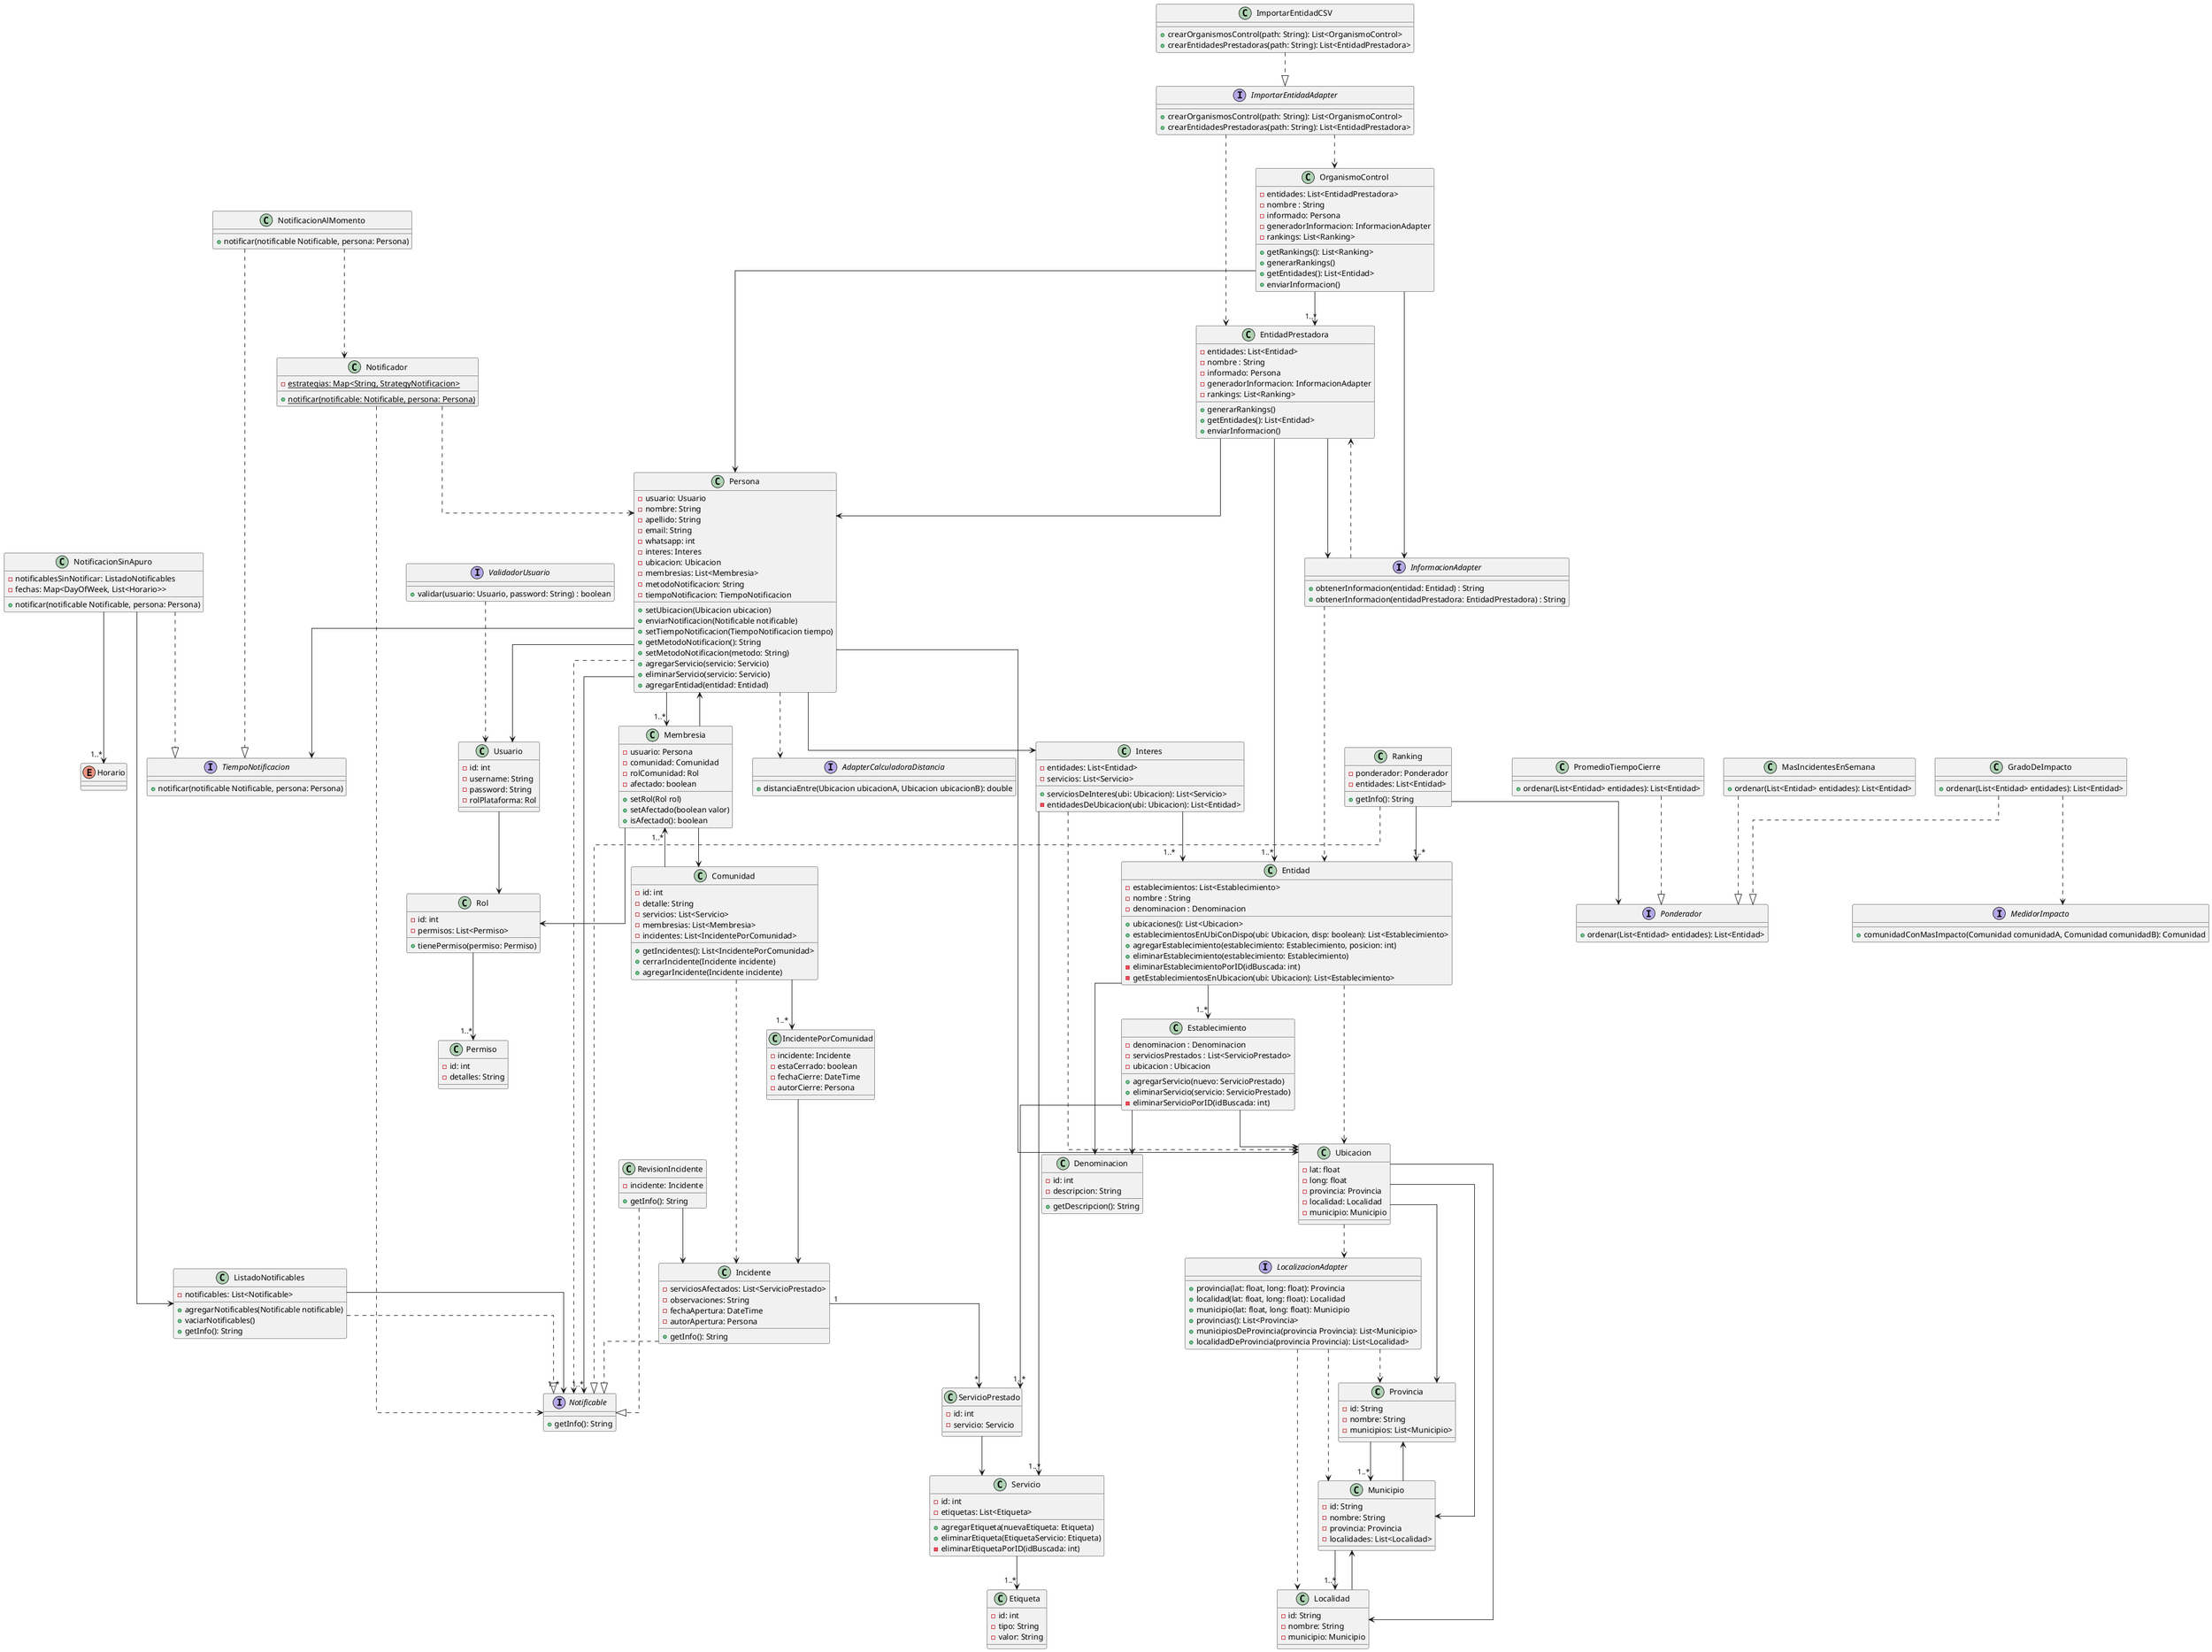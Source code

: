 @startuml
skinparam linetype ortho


Provincia --> "1..*" Municipio
Municipio --> "1..*" Localidad
Localidad --> Municipio
Municipio --> Provincia

class Provincia{
    -id: String
    -nombre: String
    -municipios: List<Municipio>
}

class Municipio{
    -id: String
    -nombre: String
    -provincia: Provincia
    -localidades: List<Localidad>
}

class Localidad{
    -id: String
    -nombre: String
    -municipio: Municipio
}

class Usuario{
    -id: int
    -username: String
    -password: String
    -rolPlataforma: Rol
}



class Interes{
    -entidades: List<Entidad>
    -servicios: List<Servicio> 

    +serviciosDeInteres(ubi: Ubicacion): List<Servicio>
    -entidadesDeUbicacion(ubi: Ubicacion): List<Entidad>
}

Interes ..> Ubicacion
Persona --> Interes
Persona ..> Notificable

class Persona{
    -usuario: Usuario
    -nombre: String
    -apellido: String
    -email: String
    -whatsapp: int
    -interes: Interes
    -ubicacion: Ubicacion
    -membresias: List<Membresia>   
    -metodoNotificacion: String
    -tiempoNotificacion: TiempoNotificacion

    +setUbicacion(Ubicacion ubicacion)
    +enviarNotificacion(Notificable notificable)
    +setTiempoNotificacion(TiempoNotificacion tiempo)
    +getMetodoNotificacion(): String
    +setMetodoNotificacion(metodo: String)
    +agregarServicio(servicio: Servicio)
    +eliminarServicio(servicio: Servicio)
    +agregarEntidad(entidad: Entidad)
}
Persona-->"1..*" Notificable
Persona --> TiempoNotificacion
Persona ..> AdapterCalculadoraDistancia

interface AdapterCalculadoraDistancia {
    +distanciaEntre(Ubicacion ubicacionA, Ubicacion ubicacionB): double
}

interface TiempoNotificacion{
    +notificar(notificable Notificable, persona: Persona)
}

NotificacionSinApuro --> "1..*" Horario

enum Horario{
}

class NotificacionSinApuro{
    -notificablesSinNotificar: ListadoNotificables
    -fechas: Map<DayOfWeek, List<Horario>>

    +notificar(notificable Notificable, persona: Persona)
}

class NotificacionAlMomento{
    +notificar(notificable Notificable, persona: Persona)
}

class ListadoNotificables{
    -notificables: List<Notificable>

    +agregarNotificables(Notificable notificable)
    +vaciarNotificables()
    +getInfo(): String
}

ListadoNotificables --> "1..*" Notificable
ListadoNotificables ..|> Notificable

NotificacionSinApuro ..|> TiempoNotificacion
NotificacionSinApuro --> ListadoNotificables
NotificacionAlMomento ..|> TiempoNotificacion
NotificacionAlMomento ..> Notificador

class Comunidad{
    - id: int
    - detalle: String
    - servicios: List<Servicio>
    - membresias: List<Membresia>
    - incidentes: List<IncidentePorComunidad>
    
    + getIncidentes(): List<IncidentePorComunidad>
    + cerrarIncidente(Incidente incidente)
    + agregarIncidente(Incidente incidente)
}
Comunidad --> "1..*" IncidentePorComunidad
Comunidad ..> Incidente

class Membresia{
    -usuario: Persona
    -comunidad: Comunidad
    -rolComunidad: Rol
    -afectado: boolean

    +setRol(Rol rol)
    +setAfectado(boolean valor)
    +isAfectado(): boolean
}
Membresia --> Persona
Membresia --> Comunidad
Comunidad --> "1..*" Membresia
Persona --> "1..*" Membresia

Usuario-->Rol


class Rol{
    -id: int
    -permisos: List<Permiso>

    +tienePermiso(permiso: Permiso)
}
class Permiso{
    -id: int
    -detalles: String
}
Membresia --> Rol
Rol --> "1..*" Permiso


interface LocalizacionAdapter{
    + provincia(lat: float, long: float): Provincia
    + localidad(lat: float, long: float): Localidad
    + municipio(lat: float, long: float): Municipio
    + provincias(): List<Provincia>
    + municipiosDeProvincia(provincia Provincia): List<Municipio>
    + localidadDeProvincia(provincia Provincia): List<Localidad>
}
LocalizacionAdapter ..> Provincia
LocalizacionAdapter ..> Localidad
LocalizacionAdapter ..> Municipio

Ubicacion ..> LocalizacionAdapter

class EntidadPrestadora{
    - entidades: List<Entidad>
    - nombre : String
    - informado: Persona
    - generadorInformacion: InformacionAdapter
    - rankings: List<Ranking>

    +generarRankings()
    +getEntidades(): List<Entidad>
    +enviarInformacion()
}

class OrganismoControl{
    - entidades: List<EntidadPrestadora>
    - nombre : String
    - informado: Persona
    - generadorInformacion: InformacionAdapter
    - rankings: List<Ranking>

    +getRankings(): List<Ranking>
    +generarRankings()
    +getEntidades(): List<Entidad>
    +enviarInformacion()
}

class Entidad{    
    - establecimientos: List<Establecimiento>
    - nombre : String
    - denominacion : Denominacion
   
    +ubicaciones(): List<Ubicacion>
    +establecimientosEnUbiConDispo(ubi: Ubicacion, disp: boolean): List<Establecimiento>
    +agregarEstablecimiento(establecimiento: Establecimiento, posicion: int)
    +eliminarEstablecimiento(establecimiento: Establecimiento)
    -eliminarEstablecimientoPorID(idBuscada: int)
    -getEstablecimientosEnUbicacion(ubi: Ubicacion): List<Establecimiento>
}

Entidad ..> Ubicacion

OrganismoControl -->"1..*" EntidadPrestadora
EntidadPrestadora -->"1..*" Entidad
OrganismoControl --> Persona
EntidadPrestadora --> Persona
OrganismoControl-->InformacionAdapter
EntidadPrestadora-->InformacionAdapter
InformacionAdapter..>Entidad
InformacionAdapter..>EntidadPrestadora
Establecimiento --> Denominacion
Entidad --> Denominacion

class Denominacion{
    - id: int
    - descripcion: String

    + getDescripcion(): String
}

class Establecimiento{
    - denominacion : Denominacion
    - serviciosPrestados : List<ServicioPrestado>
    - ubicacion : Ubicacion

    + agregarServicio(nuevo: ServicioPrestado)
    + eliminarServicio(servicio: ServicioPrestado)
    - eliminarServicioPorID(idBuscada: int)
}

class ServicioPrestado{
    -id: int
    -servicio: Servicio
}

interface InformacionAdapter{
    + obtenerInformacion(entidad: Entidad) : String
    + obtenerInformacion(entidadPrestadora: EntidadPrestadora) : String
}

class Servicio{
    - id: int
    - etiquetas: List<Etiqueta>

    + agregarEtiqueta(nuevaEtiqueta: Etiqueta)
    + eliminarEtiqueta(EtiquetaServicio: Etiqueta)
    - eliminarEtiquetaPorID(idBuscada: int)

}

class Ubicacion{
    -lat: float
    -long: float
    -provincia: Provincia
    -localidad: Localidad
    -municipio: Municipio
}

Ubicacion --> Provincia
Ubicacion --> Localidad
Ubicacion --> Municipio

class Etiqueta{
    -id: int
    -tipo: String
    -valor: String
}

class RevisionIncidente{
    -incidente: Incidente

    +getInfo(): String
}

RevisionIncidente --> Incidente
RevisionIncidente ..|> Notificable

interface Notificable{
    +getInfo(): String
}

class Ranking{
    -ponderador: Ponderador
    -entidades: List<Entidad>

    +getInfo(): String
}

interface Ponderador{
    +ordenar(List<Entidad> entidades): List<Entidad>
}

class PromedioTiempoCierre{
    +ordenar(List<Entidad> entidades): List<Entidad>
}

class MasIncidentesEnSemana{
    +ordenar(List<Entidad> entidades): List<Entidad>
}

class GradoDeImpacto{
    +ordenar(List<Entidad> entidades): List<Entidad>
}

GradoDeImpacto ..> MedidorImpacto

interface MedidorImpacto{
    +comunidadConMasImpacto(Comunidad comunidadA, Comunidad comunidadB): Comunidad
}

PromedioTiempoCierre ..|> Ponderador
MasIncidentesEnSemana ..|> Ponderador
GradoDeImpacto ..|> Ponderador

Ranking --> Ponderador
Ranking --> "1..*" Entidad

class IncidentePorComunidad {
    - incidente: Incidente
    - estaCerrado: boolean
    - fechaCierre: DateTime
    - autorCierre: Persona
}
IncidentePorComunidad ---> Incidente

class Incidente{
    - serviciosAfectados: List<ServicioPrestado>
    - observaciones: String
    - fechaApertura: DateTime
    - autorApertura: Persona
    +getInfo(): String
}
Incidente ..|> Notificable
Incidente "1" --> "*" ServicioPrestado

Ranking ..|> Notificable


Notificador ..> Persona
Notificador ..> Notificable

class Notificador{
    {static}-estrategias: Map<String, StrategyNotificacion>
    {static}+notificar(notificable: Notificable, persona: Persona)
}

/'  RELACIONES  '/


Establecimiento --> "1..*" ServicioPrestado

ServicioPrestado --> Servicio
Servicio --> "1..*" Etiqueta

Entidad --> "1..*" Establecimiento

Establecimiento --> Ubicacion

Persona --> Usuario
Persona --> Ubicacion
Interes --> "1..*" Servicio
Interes --> "1..*" Entidad

ImportarEntidadAdapter ..> OrganismoControl
ImportarEntidadAdapter ..> EntidadPrestadora

interface ImportarEntidadAdapter{
    + crearOrganismosControl(path: String): List<OrganismoControl>
    + crearEntidadesPrestadoras(path: String): List<EntidadPrestadora>
}
ImportarEntidadCSV ..|> ImportarEntidadAdapter
class ImportarEntidadCSV{
    + crearOrganismosControl(path: String): List<OrganismoControl>
    + crearEntidadesPrestadoras(path: String): List<EntidadPrestadora>
}

interface ValidadorUsuario{
    + validar(usuario: Usuario, password: String) : boolean
}
ValidadorUsuario ..> Usuario


@enduml
